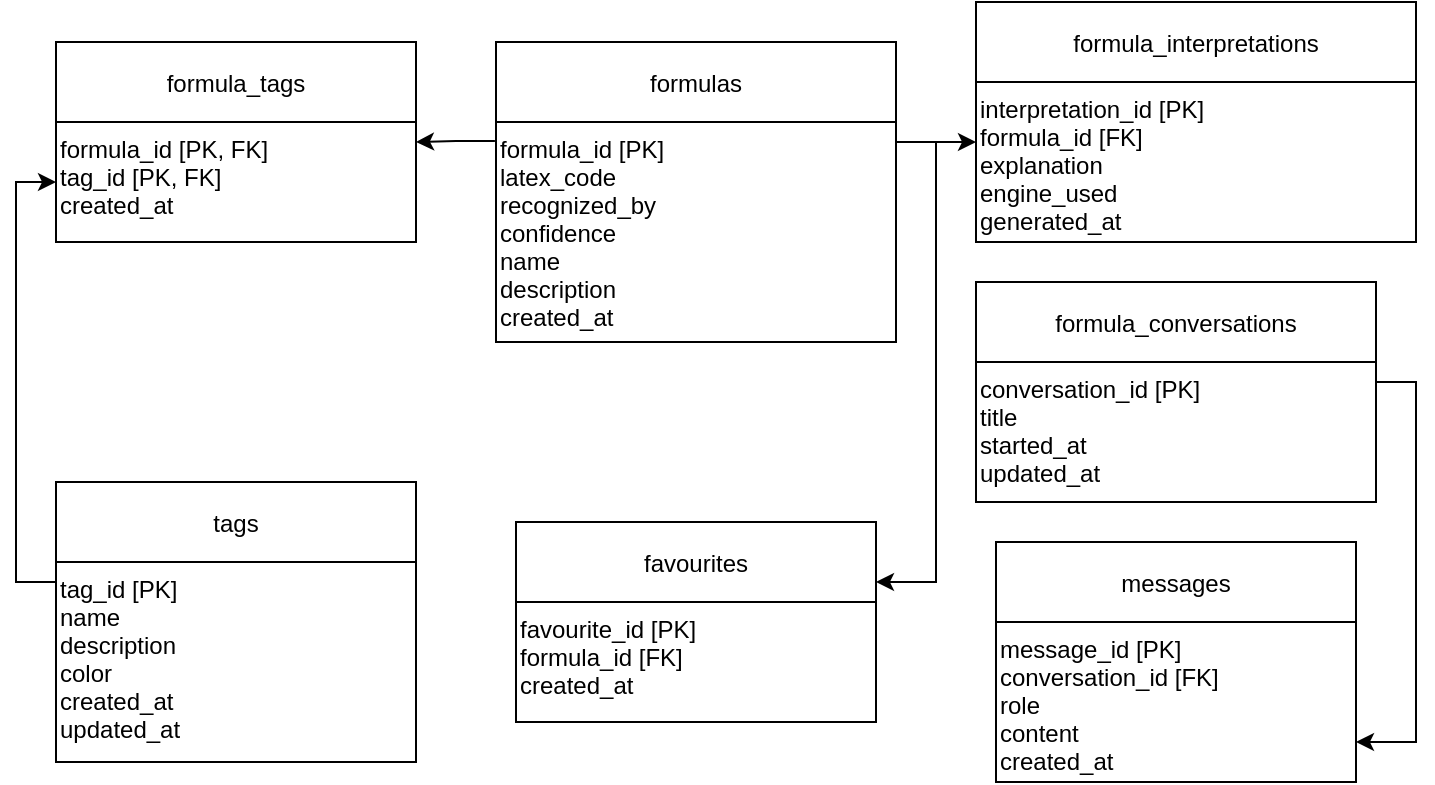 <mxfile version="27.1.0">
  <diagram name="FormuLaTeX DB Schema" id="formula-db-schema">
    <mxGraphModel dx="912" dy="551" grid="1" gridSize="10" guides="1" tooltips="1" connect="1" arrows="1" fold="1" page="1" pageScale="1" pageWidth="827" pageHeight="1169" math="0" shadow="0">
      <root>
        <mxCell id="0" />
        <mxCell id="1" parent="0" />
        <mxCell id="Yo8RNc7SqV5ROfsIkOtE-40" value="" style="edgeStyle=orthogonalEdgeStyle;rounded=0;orthogonalLoop=1;jettySize=auto;html=1;exitX=-0.003;exitY=0.086;exitDx=0;exitDy=0;exitPerimeter=0;" parent="1" source="5" edge="1">
          <mxGeometry relative="1" as="geometry">
            <Array as="points">
              <mxPoint x="260" y="70" />
            </Array>
            <mxPoint x="310" y="200" as="sourcePoint" />
            <mxPoint x="240" y="70" as="targetPoint" />
          </mxGeometry>
        </mxCell>
        <mxCell id="Yo8RNc7SqV5ROfsIkOtE-46" style="edgeStyle=orthogonalEdgeStyle;rounded=0;orthogonalLoop=1;jettySize=auto;html=1;" parent="1" target="16" edge="1">
          <mxGeometry relative="1" as="geometry">
            <Array as="points">
              <mxPoint x="500" y="70" />
              <mxPoint x="500" y="290" />
            </Array>
            <mxPoint x="480" y="70" as="sourcePoint" />
          </mxGeometry>
        </mxCell>
        <mxCell id="4" value="formulas" style="shape=swimlane;childLayout=stackLayout;horizontal=1;" parent="1" vertex="1">
          <mxGeometry x="280" y="20" width="200" height="150" as="geometry" />
        </mxCell>
        <mxCell id="5" value="formula_id [PK]&#xa;latex_code&#xa;recognized_by&#xa;confidence&#xa;name&#xa;description&#xa;created_at" style="text" parent="4" vertex="1">
          <mxGeometry y="40" width="180" height="110" as="geometry" />
        </mxCell>
        <mxCell id="6" value="formula_interpretations" style="shape=swimlane;childLayout=stackLayout;horizontal=1;" parent="1" vertex="1">
          <mxGeometry x="520" width="220" height="120" as="geometry" />
        </mxCell>
        <mxCell id="7" value="interpretation_id [PK]&#xa;formula_id [FK]&#xa;explanation&#xa;engine_used&#xa;generated_at" style="text" parent="6" vertex="1">
          <mxGeometry y="40" width="200" height="80" as="geometry" />
        </mxCell>
        <mxCell id="Yo8RNc7SqV5ROfsIkOtE-45" style="edgeStyle=orthogonalEdgeStyle;rounded=0;orthogonalLoop=1;jettySize=auto;html=1;" parent="1" target="10" edge="1">
          <mxGeometry relative="1" as="geometry">
            <Array as="points">
              <mxPoint x="740" y="190" />
              <mxPoint x="740" y="370" />
            </Array>
            <mxPoint x="720" y="190" as="sourcePoint" />
          </mxGeometry>
        </mxCell>
        <mxCell id="8" value="formula_conversations" style="shape=swimlane;childLayout=stackLayout;horizontal=1;" parent="1" vertex="1">
          <mxGeometry x="520" y="140" width="200" height="110" as="geometry" />
        </mxCell>
        <mxCell id="9" value="conversation_id [PK]&#xa;title&#xa;started_at&#xa;updated_at" style="text" parent="8" vertex="1">
          <mxGeometry y="40" width="180" height="70" as="geometry" />
        </mxCell>
        <mxCell id="10" value="messages" style="shape=swimlane;childLayout=stackLayout;horizontal=1;" parent="1" vertex="1">
          <mxGeometry x="530" y="270" width="180" height="120" as="geometry" />
        </mxCell>
        <mxCell id="11" value="message_id [PK]&#xa;conversation_id [FK]&#xa;role&#xa;content&#xa;created_at" style="text" parent="10" vertex="1">
          <mxGeometry y="40" width="160" height="80" as="geometry" />
        </mxCell>
        <mxCell id="Yo8RNc7SqV5ROfsIkOtE-42" value="" style="edgeStyle=orthogonalEdgeStyle;rounded=0;orthogonalLoop=1;jettySize=auto;html=1;entryX=0;entryY=0.5;entryDx=0;entryDy=0;" parent="1" source="12" target="15" edge="1">
          <mxGeometry relative="1" as="geometry">
            <Array as="points">
              <mxPoint x="40" y="290" />
              <mxPoint x="40" y="90" />
            </Array>
          </mxGeometry>
        </mxCell>
        <mxCell id="12" value="tags" style="shape=swimlane;childLayout=stackLayout;horizontal=1;" parent="1" vertex="1">
          <mxGeometry x="60" y="240" width="180" height="140" as="geometry" />
        </mxCell>
        <mxCell id="13" value="tag_id [PK]&#xa;name&#xa;description&#xa;color&#xa;created_at&#xa;updated_at" style="text" parent="12" vertex="1">
          <mxGeometry y="40" width="160" height="100" as="geometry" />
        </mxCell>
        <mxCell id="14" value="formula_tags" style="shape=swimlane;childLayout=stackLayout;horizontal=1;" parent="1" vertex="1">
          <mxGeometry x="60" y="20" width="180" height="100" as="geometry" />
        </mxCell>
        <mxCell id="15" value="formula_id [PK, FK]&#xa;tag_id [PK, FK]&#xa;created_at" style="text" parent="14" vertex="1">
          <mxGeometry y="40" width="160" height="60" as="geometry" />
        </mxCell>
        <mxCell id="16" value="favourites" style="shape=swimlane;childLayout=stackLayout;horizontal=1;" parent="1" vertex="1">
          <mxGeometry x="290" y="260" width="180" height="100" as="geometry" />
        </mxCell>
        <mxCell id="17" value="favourite_id [PK]&#xa;formula_id [FK]&#xa;created_at" style="text" parent="16" vertex="1">
          <mxGeometry y="40" width="160" height="60" as="geometry" />
        </mxCell>
        <mxCell id="fQBn9s283SJJcfJZf4g--17" value="" style="endArrow=classic;html=1;rounded=0;" edge="1" parent="1">
          <mxGeometry width="50" height="50" relative="1" as="geometry">
            <mxPoint x="480" y="70" as="sourcePoint" />
            <mxPoint x="520" y="70" as="targetPoint" />
            <Array as="points">
              <mxPoint x="500" y="70" />
            </Array>
          </mxGeometry>
        </mxCell>
      </root>
    </mxGraphModel>
  </diagram>
</mxfile>
